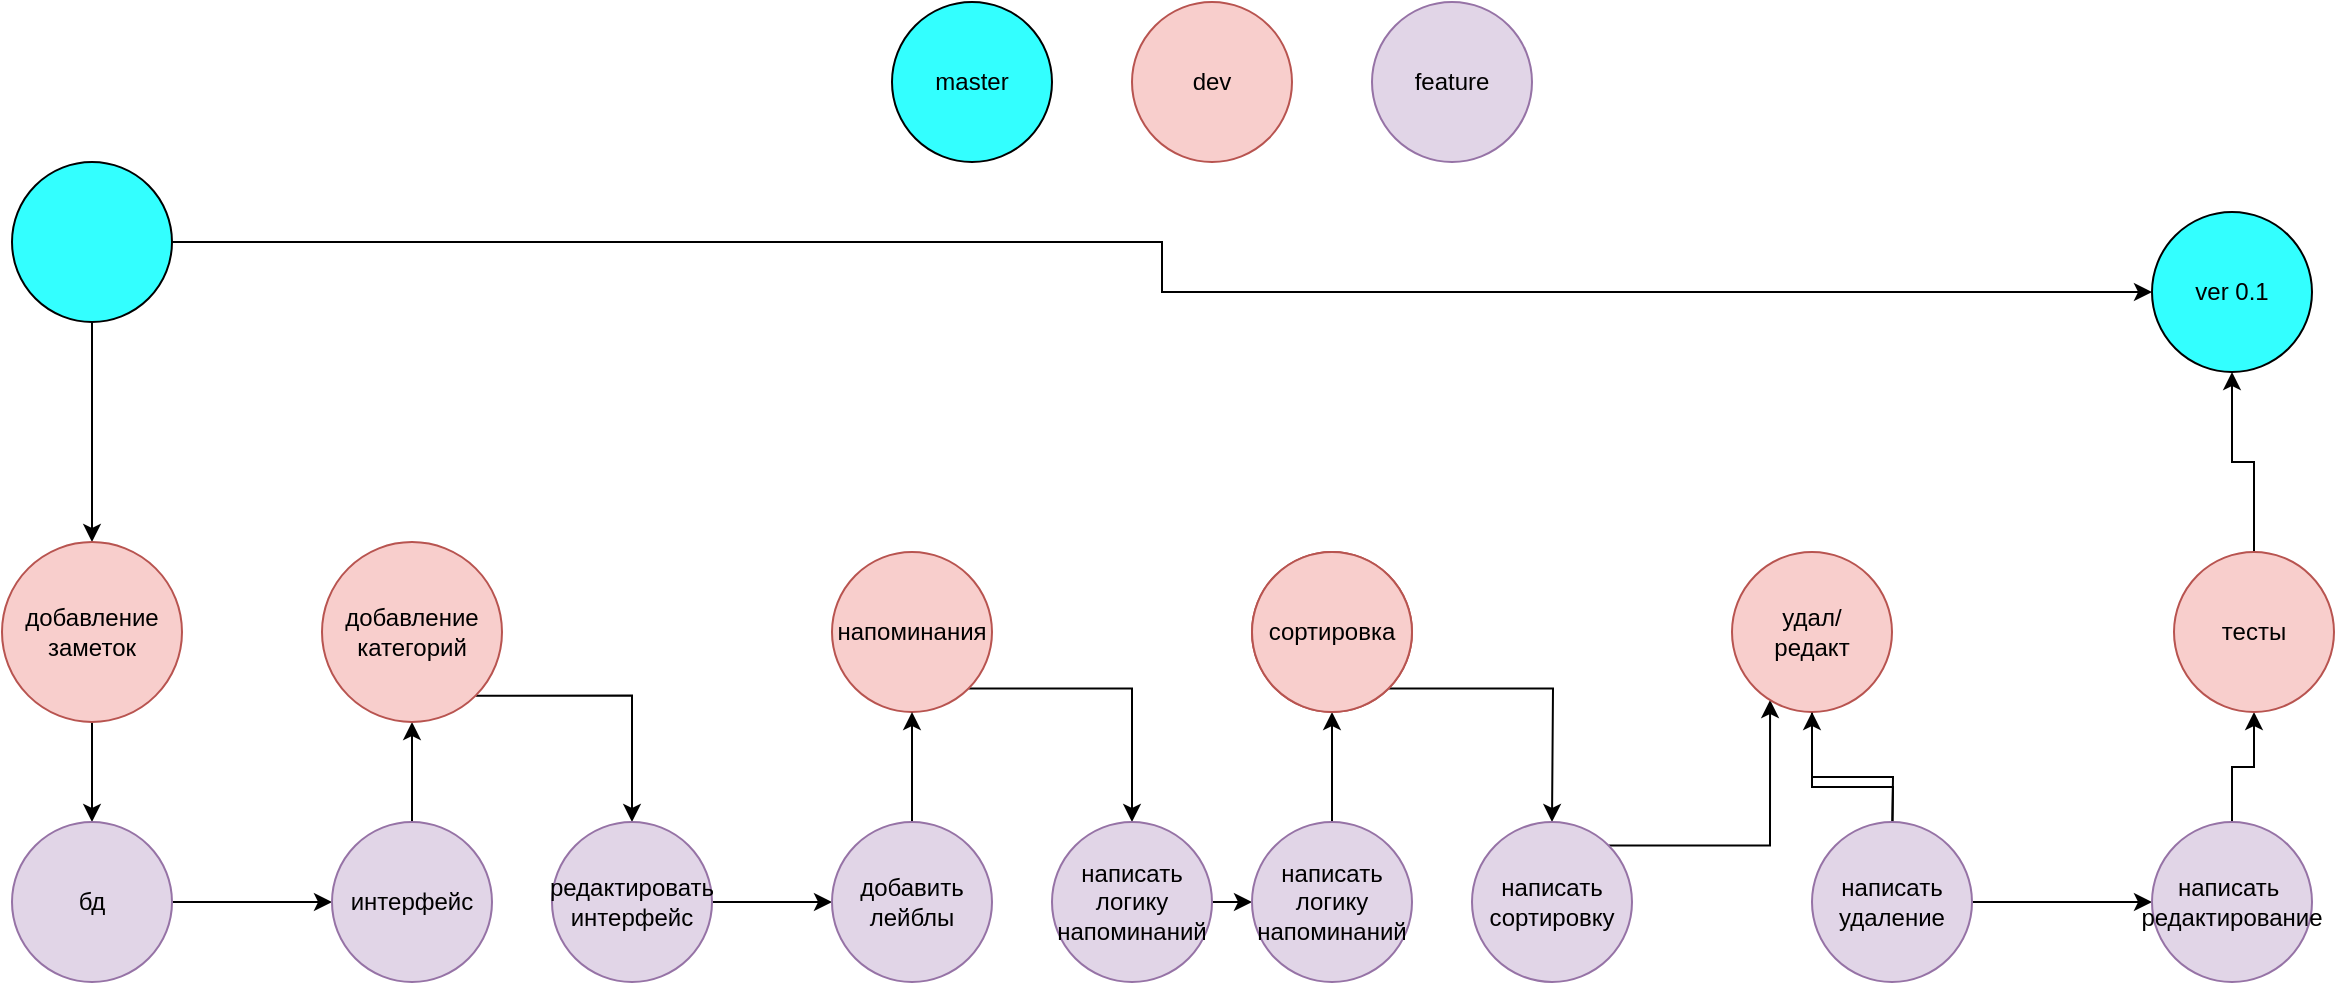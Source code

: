 <mxfile version="15.6.3" type="github">
  <diagram id="wxZdIpou0BA3M3fZOamR" name="Page-1">
    <mxGraphModel dx="2233" dy="1085" grid="1" gridSize="10" guides="1" tooltips="1" connect="1" arrows="1" fold="1" page="1" pageScale="1" pageWidth="827" pageHeight="1169" math="0" shadow="0">
      <root>
        <mxCell id="0" />
        <mxCell id="1" parent="0" />
        <mxCell id="3KYLXrWfB-gJ9cPaj21d-1" value="master" style="ellipse;whiteSpace=wrap;html=1;aspect=fixed;fillColor=#33FFFF;" vertex="1" parent="1">
          <mxGeometry x="520" y="480" width="80" height="80" as="geometry" />
        </mxCell>
        <mxCell id="3KYLXrWfB-gJ9cPaj21d-2" value="dev" style="ellipse;whiteSpace=wrap;html=1;aspect=fixed;fillColor=#f8cecc;strokeColor=#b85450;" vertex="1" parent="1">
          <mxGeometry x="640" y="480" width="80" height="80" as="geometry" />
        </mxCell>
        <mxCell id="3KYLXrWfB-gJ9cPaj21d-3" value="feature" style="ellipse;whiteSpace=wrap;html=1;aspect=fixed;fillColor=#e1d5e7;strokeColor=#9673a6;" vertex="1" parent="1">
          <mxGeometry x="760" y="480" width="80" height="80" as="geometry" />
        </mxCell>
        <mxCell id="3KYLXrWfB-gJ9cPaj21d-10" style="edgeStyle=orthogonalEdgeStyle;rounded=0;orthogonalLoop=1;jettySize=auto;html=1;exitX=0.5;exitY=1;exitDx=0;exitDy=0;entryX=0.5;entryY=0;entryDx=0;entryDy=0;fontColor=#66FF66;" edge="1" parent="1" source="3KYLXrWfB-gJ9cPaj21d-4" target="3KYLXrWfB-gJ9cPaj21d-7">
          <mxGeometry relative="1" as="geometry" />
        </mxCell>
        <mxCell id="3KYLXrWfB-gJ9cPaj21d-44" style="edgeStyle=orthogonalEdgeStyle;rounded=0;orthogonalLoop=1;jettySize=auto;html=1;exitX=1;exitY=0.5;exitDx=0;exitDy=0;entryX=0;entryY=0.5;entryDx=0;entryDy=0;fontColor=#66FF66;" edge="1" parent="1" source="3KYLXrWfB-gJ9cPaj21d-4" target="3KYLXrWfB-gJ9cPaj21d-6">
          <mxGeometry relative="1" as="geometry" />
        </mxCell>
        <mxCell id="3KYLXrWfB-gJ9cPaj21d-4" value="" style="ellipse;whiteSpace=wrap;html=1;aspect=fixed;fillColor=#33FFFF;" vertex="1" parent="1">
          <mxGeometry x="80" y="560" width="80" height="80" as="geometry" />
        </mxCell>
        <mxCell id="3KYLXrWfB-gJ9cPaj21d-6" value="ver 0.1" style="ellipse;whiteSpace=wrap;html=1;aspect=fixed;fillColor=#33FFFF;" vertex="1" parent="1">
          <mxGeometry x="1150" y="585" width="80" height="80" as="geometry" />
        </mxCell>
        <mxCell id="3KYLXrWfB-gJ9cPaj21d-9" style="edgeStyle=orthogonalEdgeStyle;rounded=0;orthogonalLoop=1;jettySize=auto;html=1;exitX=0.5;exitY=1;exitDx=0;exitDy=0;entryX=0.5;entryY=0;entryDx=0;entryDy=0;fontColor=#66FF66;" edge="1" parent="1" source="3KYLXrWfB-gJ9cPaj21d-7" target="3KYLXrWfB-gJ9cPaj21d-8">
          <mxGeometry relative="1" as="geometry" />
        </mxCell>
        <mxCell id="3KYLXrWfB-gJ9cPaj21d-7" value="добавление заметок" style="ellipse;whiteSpace=wrap;html=1;aspect=fixed;fillColor=#f8cecc;strokeColor=#b85450;" vertex="1" parent="1">
          <mxGeometry x="75" y="750" width="90" height="90" as="geometry" />
        </mxCell>
        <mxCell id="3KYLXrWfB-gJ9cPaj21d-11" style="edgeStyle=orthogonalEdgeStyle;rounded=0;orthogonalLoop=1;jettySize=auto;html=1;exitX=1;exitY=0.5;exitDx=0;exitDy=0;fontColor=#66FF66;" edge="1" parent="1" source="3KYLXrWfB-gJ9cPaj21d-8">
          <mxGeometry relative="1" as="geometry">
            <mxPoint x="240" y="930" as="targetPoint" />
          </mxGeometry>
        </mxCell>
        <mxCell id="3KYLXrWfB-gJ9cPaj21d-8" value="бд" style="ellipse;whiteSpace=wrap;html=1;aspect=fixed;fillColor=#e1d5e7;strokeColor=#9673a6;" vertex="1" parent="1">
          <mxGeometry x="80" y="890" width="80" height="80" as="geometry" />
        </mxCell>
        <mxCell id="3KYLXrWfB-gJ9cPaj21d-14" style="edgeStyle=orthogonalEdgeStyle;rounded=0;orthogonalLoop=1;jettySize=auto;html=1;exitX=0.5;exitY=0;exitDx=0;exitDy=0;entryX=0.5;entryY=1;entryDx=0;entryDy=0;fontColor=#66FF66;" edge="1" parent="1" source="3KYLXrWfB-gJ9cPaj21d-12" target="3KYLXrWfB-gJ9cPaj21d-13">
          <mxGeometry relative="1" as="geometry" />
        </mxCell>
        <mxCell id="3KYLXrWfB-gJ9cPaj21d-12" value="интерфейс" style="ellipse;whiteSpace=wrap;html=1;aspect=fixed;fillColor=#e1d5e7;strokeColor=#9673a6;" vertex="1" parent="1">
          <mxGeometry x="240" y="890" width="80" height="80" as="geometry" />
        </mxCell>
        <mxCell id="3KYLXrWfB-gJ9cPaj21d-15" style="edgeStyle=orthogonalEdgeStyle;rounded=0;orthogonalLoop=1;jettySize=auto;html=1;exitX=1;exitY=1;exitDx=0;exitDy=0;fontColor=#66FF66;entryX=0.5;entryY=0;entryDx=0;entryDy=0;" edge="1" parent="1" source="3KYLXrWfB-gJ9cPaj21d-13" target="3KYLXrWfB-gJ9cPaj21d-18">
          <mxGeometry relative="1" as="geometry">
            <mxPoint x="390" y="870" as="targetPoint" />
          </mxGeometry>
        </mxCell>
        <mxCell id="3KYLXrWfB-gJ9cPaj21d-13" value="добавление категорий" style="ellipse;whiteSpace=wrap;html=1;aspect=fixed;fillColor=#f8cecc;strokeColor=#b85450;" vertex="1" parent="1">
          <mxGeometry x="235" y="750" width="90" height="90" as="geometry" />
        </mxCell>
        <mxCell id="3KYLXrWfB-gJ9cPaj21d-22" style="edgeStyle=orthogonalEdgeStyle;rounded=0;orthogonalLoop=1;jettySize=auto;html=1;exitX=1;exitY=1;exitDx=0;exitDy=0;fontColor=#66FF66;entryX=0.5;entryY=0;entryDx=0;entryDy=0;" edge="1" parent="1" source="3KYLXrWfB-gJ9cPaj21d-17" target="3KYLXrWfB-gJ9cPaj21d-23">
          <mxGeometry relative="1" as="geometry">
            <mxPoint x="640" y="860" as="targetPoint" />
          </mxGeometry>
        </mxCell>
        <mxCell id="3KYLXrWfB-gJ9cPaj21d-17" value="напоминания" style="ellipse;whiteSpace=wrap;html=1;aspect=fixed;fillColor=#f8cecc;strokeColor=#b85450;" vertex="1" parent="1">
          <mxGeometry x="490" y="755" width="80" height="80" as="geometry" />
        </mxCell>
        <mxCell id="3KYLXrWfB-gJ9cPaj21d-20" value="" style="edgeStyle=orthogonalEdgeStyle;rounded=0;orthogonalLoop=1;jettySize=auto;html=1;fontColor=#66FF66;" edge="1" parent="1" source="3KYLXrWfB-gJ9cPaj21d-18" target="3KYLXrWfB-gJ9cPaj21d-19">
          <mxGeometry relative="1" as="geometry" />
        </mxCell>
        <mxCell id="3KYLXrWfB-gJ9cPaj21d-18" value="редактировать интерфейс" style="ellipse;whiteSpace=wrap;html=1;aspect=fixed;fillColor=#e1d5e7;strokeColor=#9673a6;" vertex="1" parent="1">
          <mxGeometry x="350" y="890" width="80" height="80" as="geometry" />
        </mxCell>
        <mxCell id="3KYLXrWfB-gJ9cPaj21d-21" style="edgeStyle=orthogonalEdgeStyle;rounded=0;orthogonalLoop=1;jettySize=auto;html=1;exitX=0.5;exitY=0;exitDx=0;exitDy=0;entryX=0.5;entryY=1;entryDx=0;entryDy=0;fontColor=#66FF66;" edge="1" parent="1" source="3KYLXrWfB-gJ9cPaj21d-19" target="3KYLXrWfB-gJ9cPaj21d-17">
          <mxGeometry relative="1" as="geometry" />
        </mxCell>
        <mxCell id="3KYLXrWfB-gJ9cPaj21d-19" value="добавить лейблы" style="ellipse;whiteSpace=wrap;html=1;aspect=fixed;fillColor=#e1d5e7;strokeColor=#9673a6;" vertex="1" parent="1">
          <mxGeometry x="490" y="890" width="80" height="80" as="geometry" />
        </mxCell>
        <mxCell id="3KYLXrWfB-gJ9cPaj21d-25" style="edgeStyle=orthogonalEdgeStyle;rounded=0;orthogonalLoop=1;jettySize=auto;html=1;exitX=1;exitY=0.5;exitDx=0;exitDy=0;entryX=0;entryY=0.5;entryDx=0;entryDy=0;fontColor=#66FF66;" edge="1" parent="1" source="3KYLXrWfB-gJ9cPaj21d-23" target="3KYLXrWfB-gJ9cPaj21d-24">
          <mxGeometry relative="1" as="geometry" />
        </mxCell>
        <mxCell id="3KYLXrWfB-gJ9cPaj21d-23" value="написать логику напоминаний" style="ellipse;whiteSpace=wrap;html=1;aspect=fixed;fillColor=#e1d5e7;strokeColor=#9673a6;" vertex="1" parent="1">
          <mxGeometry x="600" y="890" width="80" height="80" as="geometry" />
        </mxCell>
        <mxCell id="3KYLXrWfB-gJ9cPaj21d-27" style="edgeStyle=orthogonalEdgeStyle;rounded=0;orthogonalLoop=1;jettySize=auto;html=1;exitX=0.5;exitY=0;exitDx=0;exitDy=0;entryX=0.5;entryY=1;entryDx=0;entryDy=0;fontColor=#66FF66;" edge="1" parent="1" source="3KYLXrWfB-gJ9cPaj21d-24" target="3KYLXrWfB-gJ9cPaj21d-26">
          <mxGeometry relative="1" as="geometry" />
        </mxCell>
        <mxCell id="3KYLXrWfB-gJ9cPaj21d-24" value="написать логику напоминаний" style="ellipse;whiteSpace=wrap;html=1;aspect=fixed;fillColor=#e1d5e7;strokeColor=#9673a6;" vertex="1" parent="1">
          <mxGeometry x="700" y="890" width="80" height="80" as="geometry" />
        </mxCell>
        <mxCell id="3KYLXrWfB-gJ9cPaj21d-29" style="edgeStyle=orthogonalEdgeStyle;rounded=0;orthogonalLoop=1;jettySize=auto;html=1;exitX=1;exitY=1;exitDx=0;exitDy=0;fontColor=#66FF66;" edge="1" parent="1" source="3KYLXrWfB-gJ9cPaj21d-26">
          <mxGeometry relative="1" as="geometry">
            <mxPoint x="850" y="890" as="targetPoint" />
          </mxGeometry>
        </mxCell>
        <mxCell id="3KYLXrWfB-gJ9cPaj21d-26" value="сортировка" style="ellipse;whiteSpace=wrap;html=1;aspect=fixed;fillColor=#f8cecc;strokeColor=#b85450;" vertex="1" parent="1">
          <mxGeometry x="700" y="755" width="80" height="80" as="geometry" />
        </mxCell>
        <mxCell id="3KYLXrWfB-gJ9cPaj21d-34" style="edgeStyle=orthogonalEdgeStyle;rounded=0;orthogonalLoop=1;jettySize=auto;html=1;exitX=1;exitY=0;exitDx=0;exitDy=0;entryX=0.238;entryY=0.925;entryDx=0;entryDy=0;entryPerimeter=0;fontColor=#66FF66;" edge="1" parent="1" source="3KYLXrWfB-gJ9cPaj21d-30" target="3KYLXrWfB-gJ9cPaj21d-33">
          <mxGeometry relative="1" as="geometry" />
        </mxCell>
        <mxCell id="3KYLXrWfB-gJ9cPaj21d-30" value="написать сортировку" style="ellipse;whiteSpace=wrap;html=1;aspect=fixed;fillColor=#e1d5e7;strokeColor=#9673a6;" vertex="1" parent="1">
          <mxGeometry x="810" y="890" width="80" height="80" as="geometry" />
        </mxCell>
        <mxCell id="3KYLXrWfB-gJ9cPaj21d-32" value="сортировка" style="ellipse;whiteSpace=wrap;html=1;aspect=fixed;fillColor=#f8cecc;strokeColor=#b85450;" vertex="1" parent="1">
          <mxGeometry x="700" y="755" width="80" height="80" as="geometry" />
        </mxCell>
        <mxCell id="3KYLXrWfB-gJ9cPaj21d-35" style="edgeStyle=orthogonalEdgeStyle;rounded=0;orthogonalLoop=1;jettySize=auto;html=1;exitX=0.5;exitY=1;exitDx=0;exitDy=0;fontColor=#66FF66;" edge="1" parent="1" source="3KYLXrWfB-gJ9cPaj21d-33">
          <mxGeometry relative="1" as="geometry">
            <mxPoint x="1020" y="910" as="targetPoint" />
          </mxGeometry>
        </mxCell>
        <mxCell id="3KYLXrWfB-gJ9cPaj21d-33" value="удал/&lt;br&gt;редакт" style="ellipse;whiteSpace=wrap;html=1;aspect=fixed;fillColor=#f8cecc;strokeColor=#b85450;" vertex="1" parent="1">
          <mxGeometry x="940" y="755" width="80" height="80" as="geometry" />
        </mxCell>
        <mxCell id="3KYLXrWfB-gJ9cPaj21d-37" value="" style="edgeStyle=orthogonalEdgeStyle;rounded=0;orthogonalLoop=1;jettySize=auto;html=1;fontColor=#66FF66;" edge="1" parent="1" target="3KYLXrWfB-gJ9cPaj21d-33">
          <mxGeometry relative="1" as="geometry">
            <mxPoint x="1020" y="900" as="sourcePoint" />
          </mxGeometry>
        </mxCell>
        <mxCell id="3KYLXrWfB-gJ9cPaj21d-40" value="" style="edgeStyle=orthogonalEdgeStyle;rounded=0;orthogonalLoop=1;jettySize=auto;html=1;fontColor=#66FF66;" edge="1" parent="1" source="3KYLXrWfB-gJ9cPaj21d-36" target="3KYLXrWfB-gJ9cPaj21d-39">
          <mxGeometry relative="1" as="geometry" />
        </mxCell>
        <mxCell id="3KYLXrWfB-gJ9cPaj21d-36" value="написать удаление" style="ellipse;whiteSpace=wrap;html=1;aspect=fixed;fillColor=#e1d5e7;strokeColor=#9673a6;" vertex="1" parent="1">
          <mxGeometry x="980" y="890" width="80" height="80" as="geometry" />
        </mxCell>
        <mxCell id="3KYLXrWfB-gJ9cPaj21d-43" style="edgeStyle=orthogonalEdgeStyle;rounded=0;orthogonalLoop=1;jettySize=auto;html=1;exitX=0.5;exitY=0;exitDx=0;exitDy=0;entryX=0.5;entryY=1;entryDx=0;entryDy=0;fontColor=#66FF66;" edge="1" parent="1" source="3KYLXrWfB-gJ9cPaj21d-39" target="3KYLXrWfB-gJ9cPaj21d-41">
          <mxGeometry relative="1" as="geometry" />
        </mxCell>
        <mxCell id="3KYLXrWfB-gJ9cPaj21d-39" value="написать&amp;nbsp;&lt;br&gt;редактирование" style="ellipse;whiteSpace=wrap;html=1;aspect=fixed;fillColor=#e1d5e7;strokeColor=#9673a6;" vertex="1" parent="1">
          <mxGeometry x="1150" y="890" width="80" height="80" as="geometry" />
        </mxCell>
        <mxCell id="3KYLXrWfB-gJ9cPaj21d-45" style="edgeStyle=orthogonalEdgeStyle;rounded=0;orthogonalLoop=1;jettySize=auto;html=1;exitX=0.5;exitY=0;exitDx=0;exitDy=0;fontColor=#66FF66;" edge="1" parent="1" source="3KYLXrWfB-gJ9cPaj21d-41" target="3KYLXrWfB-gJ9cPaj21d-6">
          <mxGeometry relative="1" as="geometry" />
        </mxCell>
        <mxCell id="3KYLXrWfB-gJ9cPaj21d-41" value="тесты" style="ellipse;whiteSpace=wrap;html=1;aspect=fixed;fillColor=#f8cecc;strokeColor=#b85450;" vertex="1" parent="1">
          <mxGeometry x="1161" y="755" width="80" height="80" as="geometry" />
        </mxCell>
      </root>
    </mxGraphModel>
  </diagram>
</mxfile>
